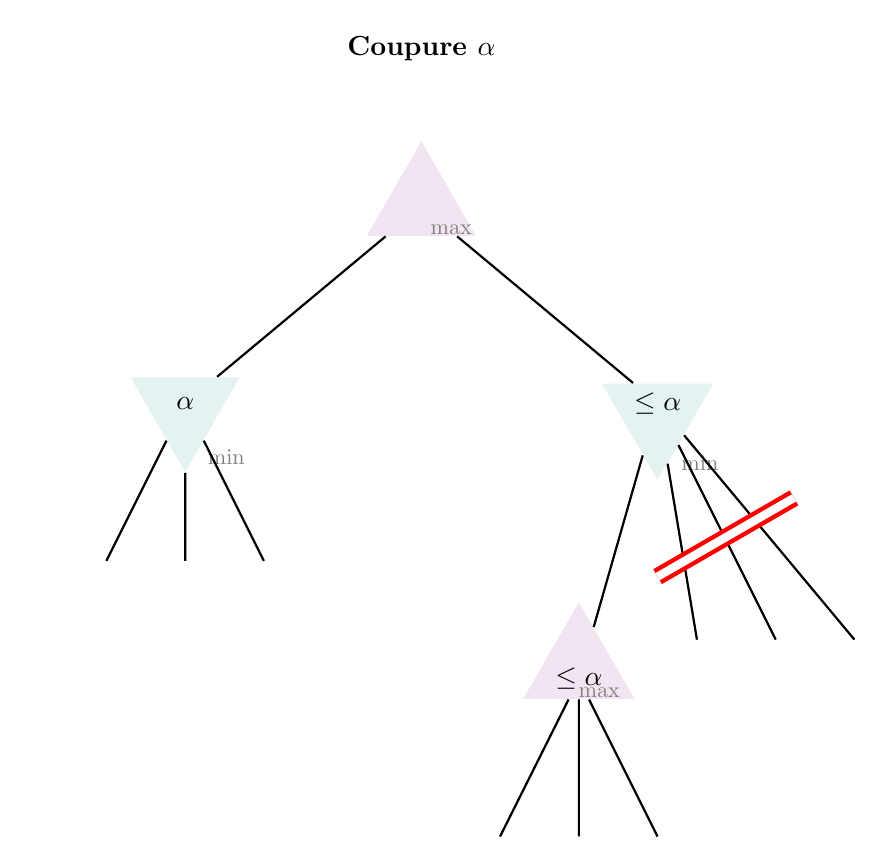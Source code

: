 ﻿\begin{tikzpicture}
		
\tikzstyle{mytrianglemax}=[
  isosceles triangle, 
  isosceles triangle apex angle=60,
  %draw,
  shape border rotate=90,
  fill=violet!10,
  minimum size =1.2cm,
]	
  
\tikzstyle{mytrianglemin}=[
  isosceles triangle, 
  isosceles triangle apex angle=60,
  %draw,
  shape border rotate=-90,
  fill=teal!10,
  minimum size =1.2cm]		
	
\tikzstyle{mymax}=[above=-2pt, black!50, scale=0.8]	

\tikzstyle{mymin}=[right=2pt, black!50, scale=0.8]
	
	
% define points
\path
  (0,0) coordinate(R)
  (-3,-2.5) coordinate (V1)
  (3,-2.5) coordinate (V2)
  (-5,-6) coordinate (V11)
  (-2,-6) coordinate (V12)
  (2,-6) coordinate (V21)
  (5,-6) coordinate (V22)
  ;

\node[mytrianglemax] (T) at (R) {};
\node[mymax] at (T.315) {max};

\node[mytrianglemin] (T1) at (V1) {$\alpha$};
\node[mymin] at (T1.280) {min};

\node[mytrianglemin] (T2) at (V2) {$\le \alpha$};
\node[mymin] at (T2.280) {min};

\node[mytrianglemax] (T21) at (V21) {$\le \alpha$};
\node[mymax] at (T21.315) {max};


% draw lines
\draw[thick]
  (T) -- (T1)
  (T) -- (T2)
  (T2) -- (T21)
  (T1) -- ++(-1,-2) 
  (T1) -- ++(0,-2) 
  (T1) -- ++(1,-2) 
  (T2) -- ++(0.5,-3) 
  (T2) -- ++(1.5,-3) 
  (T2) -- ++(2.5,-3) 
  (T21) -- ++(-1,-2) 
  (T21) -- ++(0,-2) 
  (T21) -- ++(1,-2) 
  ;

% Cut
\draw[red, ultra thick, double, double distance=3pt] (3,-4.7) -- ++(30:2);

\node at (0,2) {\bf Coupure $\alpha$};
\end{tikzpicture}